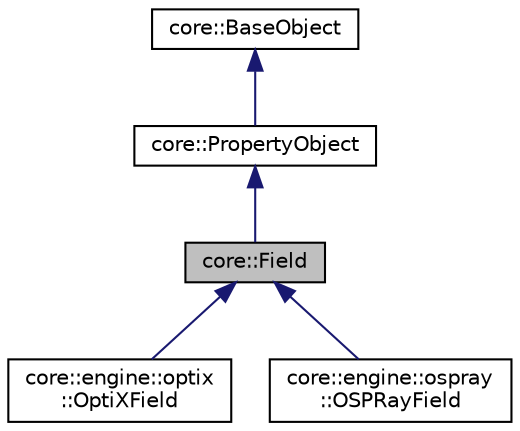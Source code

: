 digraph "core::Field"
{
 // LATEX_PDF_SIZE
  edge [fontname="Helvetica",fontsize="10",labelfontname="Helvetica",labelfontsize="10"];
  node [fontname="Helvetica",fontsize="10",shape=record];
  Node1 [label="core::Field",height=0.2,width=0.4,color="black", fillcolor="grey75", style="filled", fontcolor="black",tooltip="A field is volume in which voxels are computed in real-time using a pre-loaded Octree structure of ev..."];
  Node2 -> Node1 [dir="back",color="midnightblue",fontsize="10",style="solid",fontname="Helvetica"];
  Node2 [label="core::PropertyObject",height=0.2,width=0.4,color="black", fillcolor="white", style="filled",URL="$d7/d67/classcore_1_1PropertyObject.html",tooltip=" "];
  Node3 -> Node2 [dir="back",color="midnightblue",fontsize="10",style="solid",fontname="Helvetica"];
  Node3 [label="core::BaseObject",height=0.2,width=0.4,color="black", fillcolor="white", style="filled",URL="$d1/dc6/classcore_1_1BaseObject.html",tooltip=" "];
  Node1 -> Node4 [dir="back",color="midnightblue",fontsize="10",style="solid",fontname="Helvetica"];
  Node4 [label="core::engine::optix\l::OptiXField",height=0.2,width=0.4,color="black", fillcolor="white", style="filled",URL="$d1/db5/classcore_1_1engine_1_1optix_1_1OptiXField.html",tooltip=" "];
  Node1 -> Node5 [dir="back",color="midnightblue",fontsize="10",style="solid",fontname="Helvetica"];
  Node5 [label="core::engine::ospray\l::OSPRayField",height=0.2,width=0.4,color="black", fillcolor="white", style="filled",URL="$d0/d76/classcore_1_1engine_1_1ospray_1_1OSPRayField.html",tooltip=" "];
}
